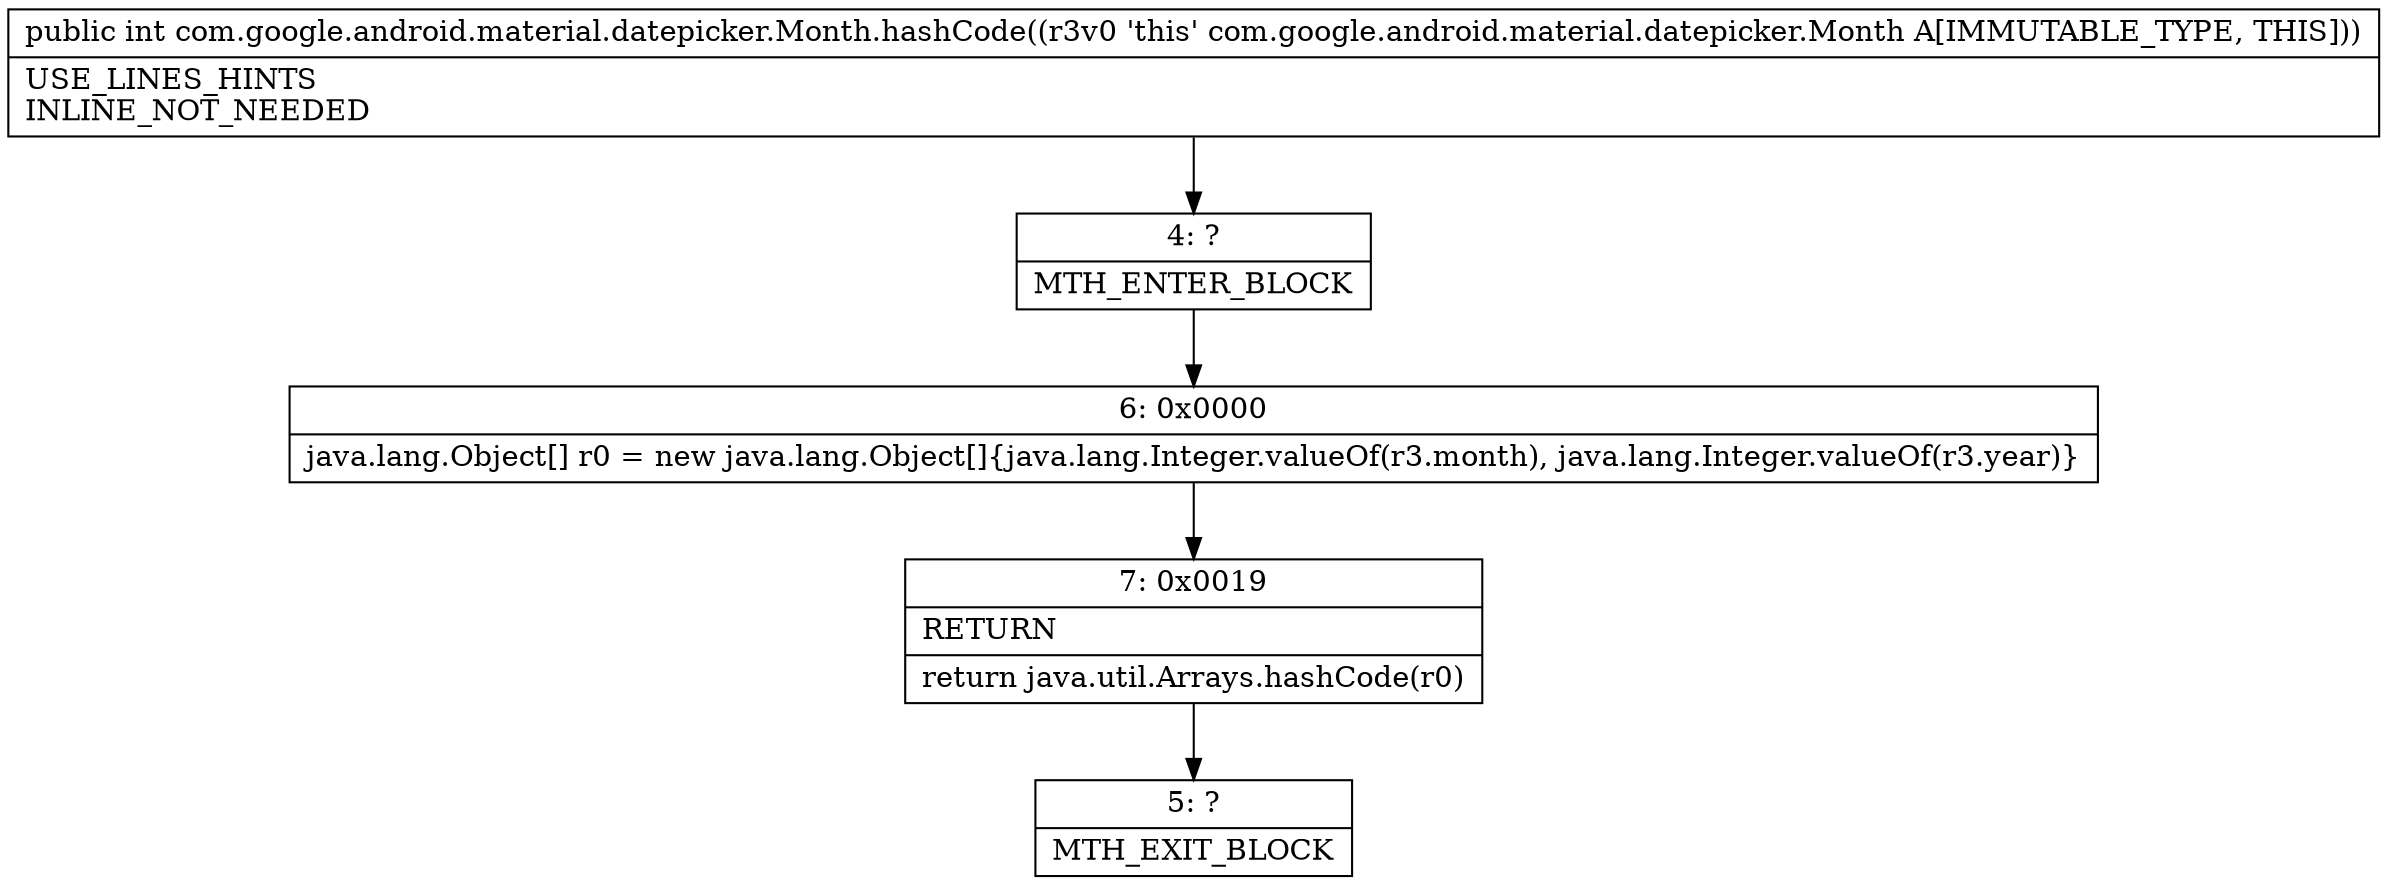 digraph "CFG forcom.google.android.material.datepicker.Month.hashCode()I" {
Node_4 [shape=record,label="{4\:\ ?|MTH_ENTER_BLOCK\l}"];
Node_6 [shape=record,label="{6\:\ 0x0000|java.lang.Object[] r0 = new java.lang.Object[]\{java.lang.Integer.valueOf(r3.month), java.lang.Integer.valueOf(r3.year)\}\l}"];
Node_7 [shape=record,label="{7\:\ 0x0019|RETURN\l|return java.util.Arrays.hashCode(r0)\l}"];
Node_5 [shape=record,label="{5\:\ ?|MTH_EXIT_BLOCK\l}"];
MethodNode[shape=record,label="{public int com.google.android.material.datepicker.Month.hashCode((r3v0 'this' com.google.android.material.datepicker.Month A[IMMUTABLE_TYPE, THIS]))  | USE_LINES_HINTS\lINLINE_NOT_NEEDED\l}"];
MethodNode -> Node_4;Node_4 -> Node_6;
Node_6 -> Node_7;
Node_7 -> Node_5;
}

